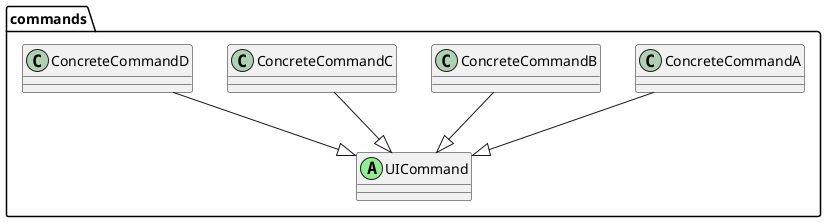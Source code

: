 @startuml
package "commands" {

        class UICommand <<(A, lightgreen)>> {

        }

        class ConcreteCommandA{

        }

        class ConcreteCommandB{

        }

        class ConcreteCommandC{

        }

        class ConcreteCommandD{

        }

        ConcreteCommandA --|> UICommand
        ConcreteCommandB --|> UICommand
        ConcreteCommandC --|> UICommand
        ConcreteCommandD --|> UICommand
    }

@enduml